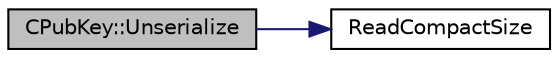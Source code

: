 digraph "CPubKey::Unserialize"
{
  edge [fontname="Helvetica",fontsize="10",labelfontname="Helvetica",labelfontsize="10"];
  node [fontname="Helvetica",fontsize="10",shape=record];
  rankdir="LR";
  Node1469 [label="CPubKey::Unserialize",height=0.2,width=0.4,color="black", fillcolor="grey75", style="filled", fontcolor="black"];
  Node1469 -> Node1470 [color="midnightblue",fontsize="10",style="solid",fontname="Helvetica"];
  Node1470 [label="ReadCompactSize",height=0.2,width=0.4,color="black", fillcolor="white", style="filled",URL="$df/d9d/serialize_8h.html#ae3fd928949b7361accfec79c314aa90f"];
}
